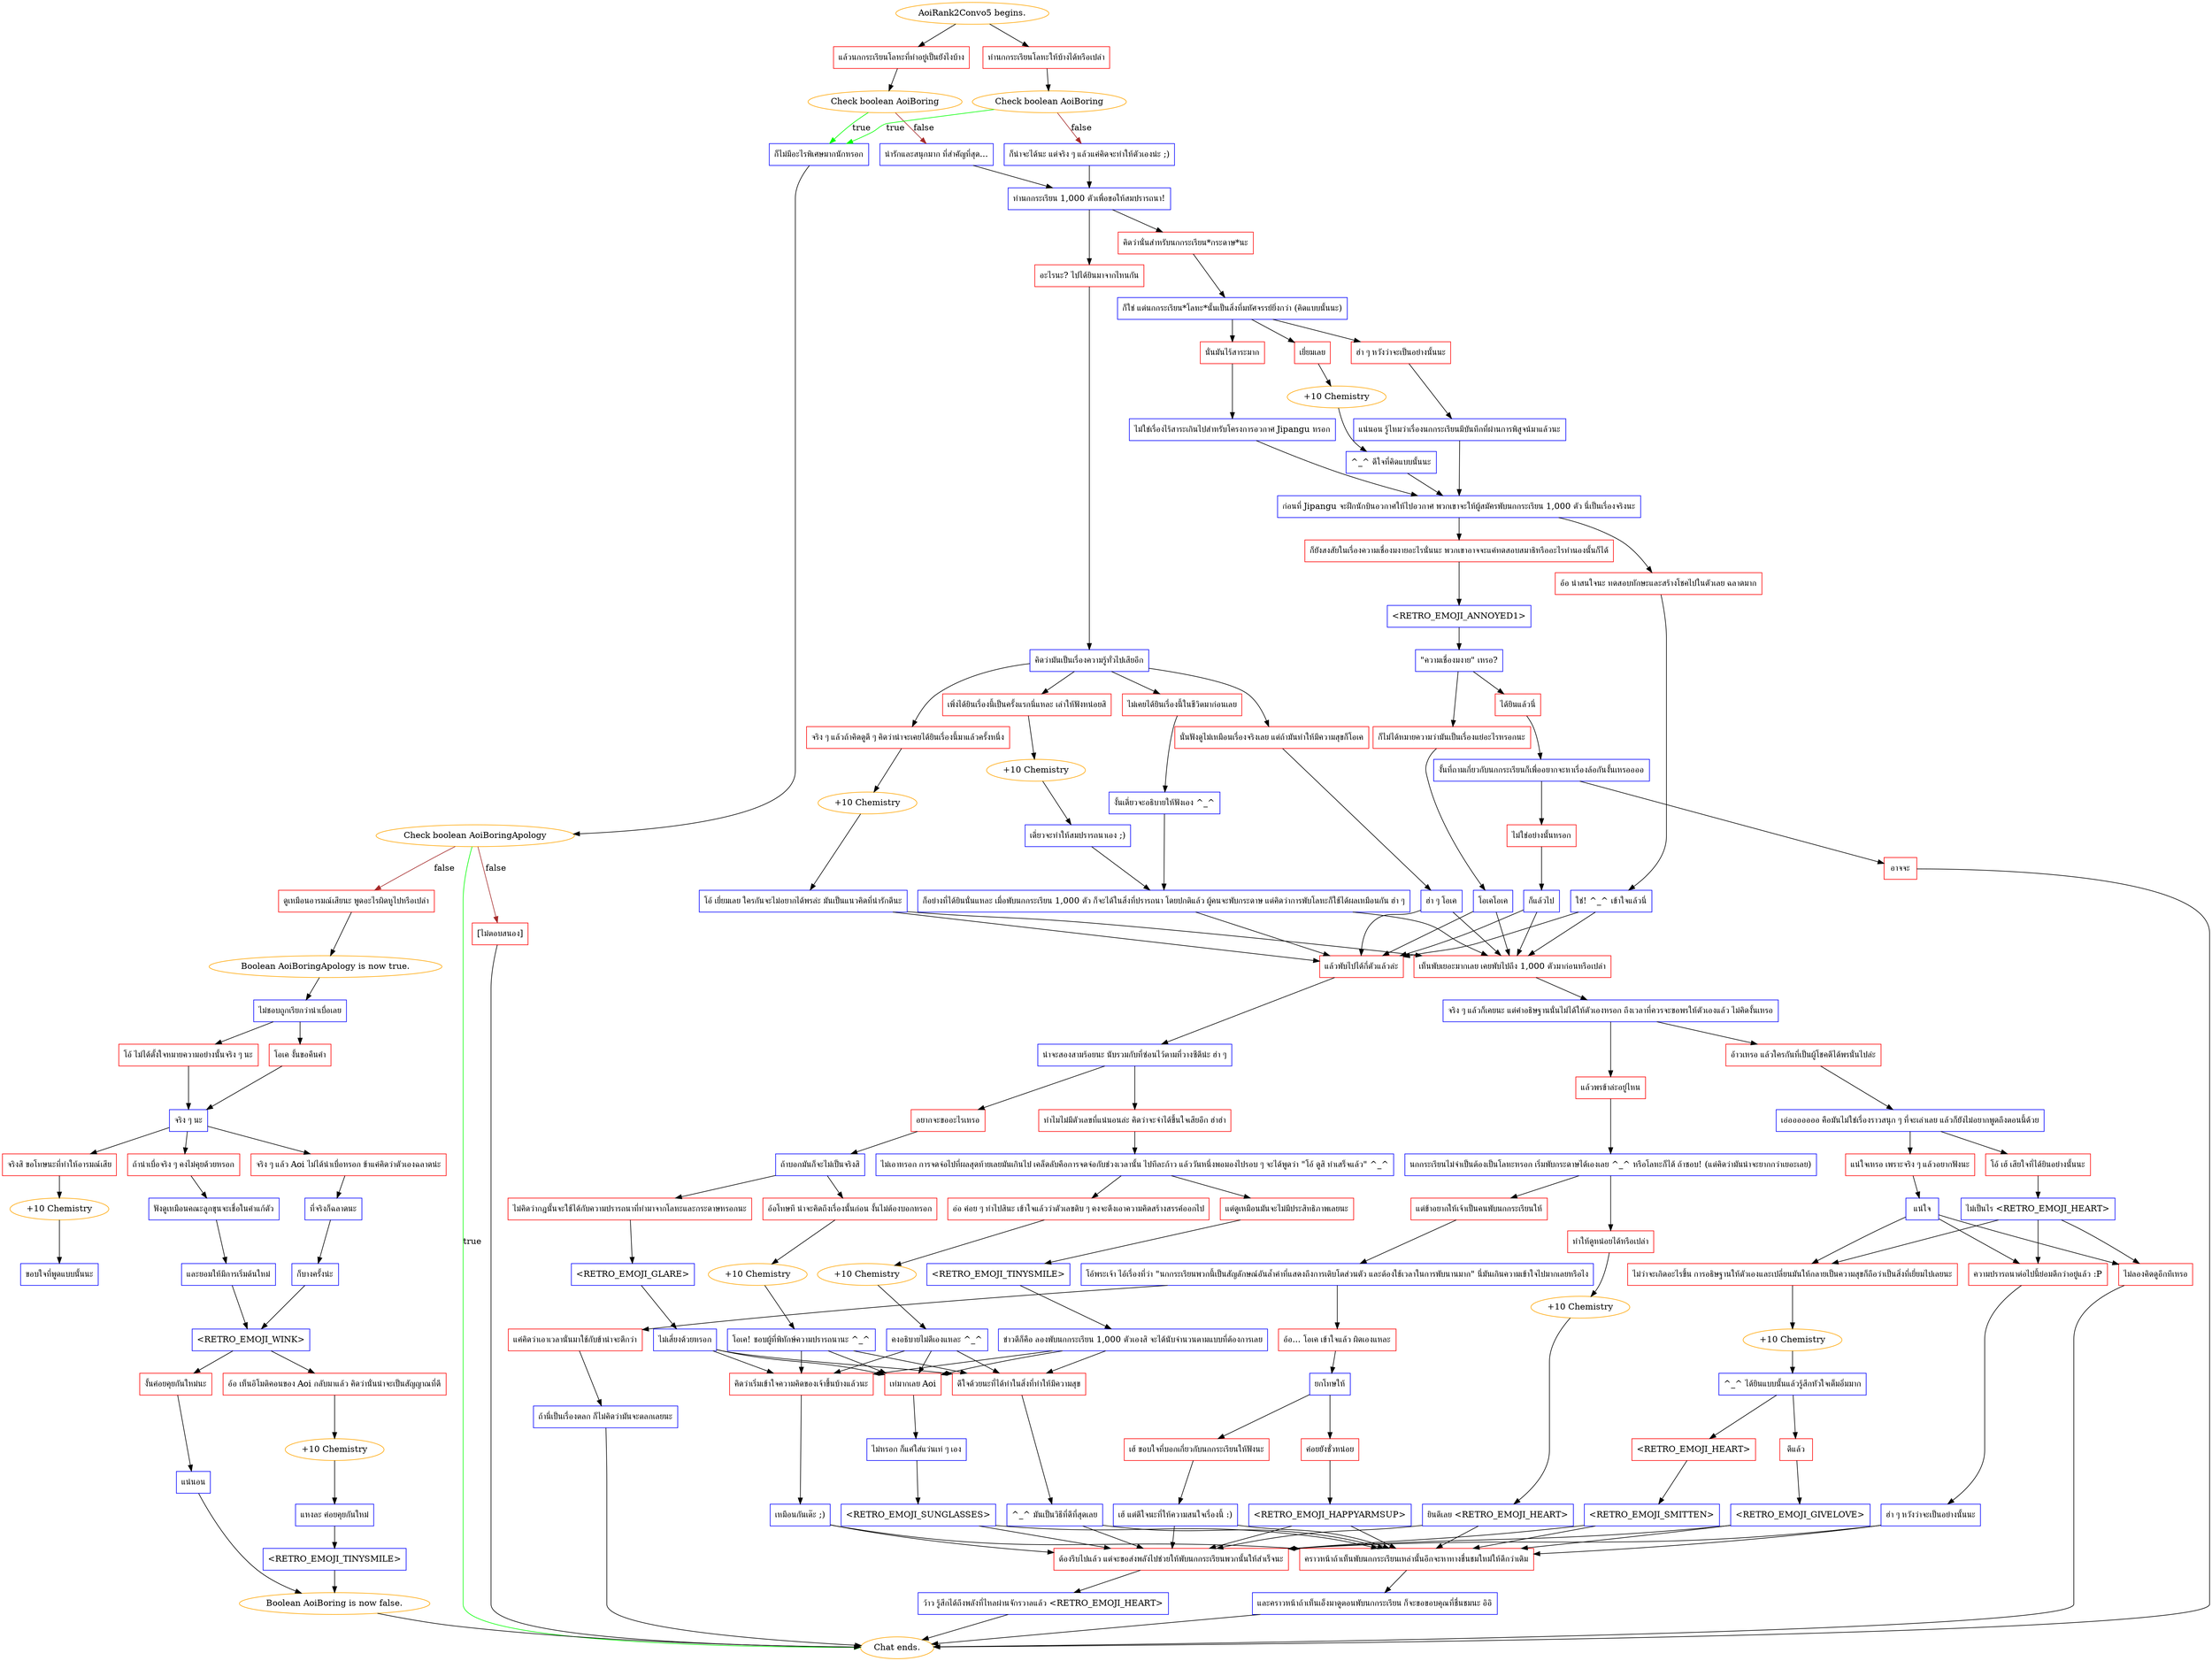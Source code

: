 digraph {
	"AoiRank2Convo5 begins." [color=orange];
		"AoiRank2Convo5 begins." -> j2983079786;
		"AoiRank2Convo5 begins." -> j1633486982;
	j2983079786 [label="แล้วนกกระเรียนโลหะที่ทำอยู่เป็นยังไงบ้าง",shape=box,color=red];
		j2983079786 -> j1443129487;
	j1633486982 [label="ทำนกกระเรียนโลหะให้บ้างได้หรือเปล่า",shape=box,color=red];
		j1633486982 -> j1194707698;
	j1443129487 [label="Check boolean AoiBoring",color=orange];
		j1443129487 -> j3048467335 [label=true,color=green];
		j1443129487 -> j1837503933 [label=false,color=brown];
	j1194707698 [label="Check boolean AoiBoring",color=orange];
		j1194707698 -> j3048467335 [label=true,color=green];
		j1194707698 -> j2045931069 [label=false,color=brown];
	j3048467335 [label="ก็ไม่มีอะไรพิเศษมากนักหรอก",shape=box,color=blue];
		j3048467335 -> j4116366548;
	j1837503933 [label="น่ารักและสนุกมาก ที่สำคัญที่สุด...",shape=box,color=blue];
		j1837503933 -> j2413638628;
	j2045931069 [label="ก็น่าจะได้นะ แต่จริง ๆ แล้วแค่คิดจะทำให้ตัวเองน่ะ ;)",shape=box,color=blue];
		j2045931069 -> j2413638628;
	j4116366548 [label="Check boolean AoiBoringApology",color=orange];
		j4116366548 -> "Chat ends." [label=true,color=green];
		j4116366548 -> j1552598017 [label=false,color=brown];
		j4116366548 -> j3641950350 [label=false,color=brown];
	j2413638628 [label="ทำนกกระเรียน 1,000 ตัวเพื่อขอให้สมปรารถนา!",shape=box,color=blue];
		j2413638628 -> j2155946052;
		j2413638628 -> j4196835005;
	"Chat ends." [color=orange];
	j1552598017 [label="ดูเหมือนอารมณ์เสียนะ พูดอะไรผิดหูไปหรือเปล่า",shape=box,color=red];
		j1552598017 -> j4115095476;
	j3641950350 [label="[ไม่ตอบสนอง]",shape=box,color=red];
		j3641950350 -> "Chat ends.";
	j2155946052 [label="คิดว่านั่นสำหรับนกกระเรียน*กระดาษ*นะ",shape=box,color=red];
		j2155946052 -> j2042550352;
	j4196835005 [label="อะไรนะ? ไปได้ยินมาจากไหนกัน",shape=box,color=red];
		j4196835005 -> j999376680;
	j4115095476 [label="Boolean AoiBoringApology is now true.",color=orange];
		j4115095476 -> j2859571527;
	j2042550352 [label="ก็ใช่ แต่นกกระเรียน*โลหะ*นั้นเป็นสิ่งที่มหัศจรรย์ยิ่งกว่า (คิดแบบนั้นนะ)",shape=box,color=blue];
		j2042550352 -> j2593338923;
		j2042550352 -> j3222407481;
		j2042550352 -> j3600460199;
	j999376680 [label="คิดว่ามันเป็นเรื่องความรู้ทั่วไปเสียอีก",shape=box,color=blue];
		j999376680 -> j1225509604;
		j999376680 -> j1042150;
		j999376680 -> j3363567708;
		j999376680 -> j1746955483;
	j2859571527 [label="ไม่ชอบถูกเรียกว่าน่าเบื่อเลย",shape=box,color=blue];
		j2859571527 -> j548933063;
		j2859571527 -> j3518074706;
	j2593338923 [label="ฮ่า ๆ หวังว่าจะเป็นอย่างนั้นนะ",shape=box,color=red];
		j2593338923 -> j1864162706;
	j3222407481 [label="เยี่ยมเลย",shape=box,color=red];
		j3222407481 -> j131018407;
	j3600460199 [label="นั่นมันไร้สาระมาก",shape=box,color=red];
		j3600460199 -> j3187636389;
	j1225509604 [label="ไม่เคยได้ยินเรื่องนี้ในชีวิตมาก่อนเลย",shape=box,color=red];
		j1225509604 -> j4087519693;
	j1042150 [label="เพิ่งได้ยินเรื่องนี้เป็นครั้งแรกนี่แหละ เล่าให้ฟังหน่อยสิ",shape=box,color=red];
		j1042150 -> j922419193;
	j3363567708 [label="จริง ๆ แล้วถ้าคิดดูดี ๆ คิดว่าน่าจะเคยได้ยินเรื่องนี้มาแล้วครั้งหนึ่ง",shape=box,color=red];
		j3363567708 -> j4055213028;
	j1746955483 [label="นั่นฟังดูไม่เหมือนเรื่องจริงเลย แต่ถ้ามันทำให้มีความสุขก็โอเค",shape=box,color=red];
		j1746955483 -> j2657485345;
	j548933063 [label="โอ้ ไม่ได้ตั้งใจหมายความอย่างนั้นจริง ๆ นะ",shape=box,color=red];
		j548933063 -> j3672702568;
	j3518074706 [label="โอเค งั้นขอคืนคำ",shape=box,color=red];
		j3518074706 -> j3672702568;
	j1864162706 [label="แน่นอน รู้ไหมว่าเรื่องนกกระเรียนมีบันทึกที่ผ่านการพิสูจน์มาแล้วนะ",shape=box,color=blue];
		j1864162706 -> j2884156953;
	j131018407 [label="+10 Chemistry",color=orange];
		j131018407 -> j2077331124;
	j3187636389 [label="ไม่ใช่เรื่องไร้สาระเกินไปสำหรับโครงการอวกาศ Jipangu หรอก",shape=box,color=blue];
		j3187636389 -> j2884156953;
	j4087519693 [label="งั้นเดี๋ยวจะอธิบายให้ฟังเอง ^_^",shape=box,color=blue];
		j4087519693 -> j2819628808;
	j922419193 [label="+10 Chemistry",color=orange];
		j922419193 -> j4158340146;
	j4055213028 [label="+10 Chemistry",color=orange];
		j4055213028 -> j3380610067;
	j2657485345 [label="ฮ่า ๆ โอเค",shape=box,color=blue];
		j2657485345 -> j2190226087;
		j2657485345 -> j4224087259;
	j3672702568 [label="จริง ๆ นะ",shape=box,color=blue];
		j3672702568 -> j2054065758;
		j3672702568 -> j3151060228;
		j3672702568 -> j661388345;
	j2884156953 [label="ก่อนที่ Jipangu จะฝึกนักบินอวกาศให้ไปอวกาศ พวกเขาจะให้ผู้สมัครพับนกกระเรียน 1,000 ตัว นี่เป็นเรื่องจริงนะ",shape=box,color=blue];
		j2884156953 -> j1925123840;
		j2884156953 -> j1970388256;
	j2077331124 [label="^_^ ดีใจที่คิดแบบนั้นนะ",shape=box,color=blue];
		j2077331124 -> j2884156953;
	j2819628808 [label="ก็อย่างที่ได้ยินนั่นแหละ เมื่อพับนกกระเรียน 1,000 ตัว ก็จะได้ในสิ่งที่ปรารถนา โดยปกติแล้ว ผู้คนจะพับกระดาษ แต่คิดว่าการพับโลหะก็ใช้ได้ผลเหมือนกัน ฮ่า ๆ",shape=box,color=blue];
		j2819628808 -> j2190226087;
		j2819628808 -> j4224087259;
	j4158340146 [label="เดี๋ยวจะทำให้สมปรารถนาเอง ;)",shape=box,color=blue];
		j4158340146 -> j2819628808;
	j3380610067 [label="โอ้ เยี่ยมเลย ใครกันจะไม่อยากได้พรล่ะ มันเป็นแนวคิดที่น่ารักดีนะ",shape=box,color=blue];
		j3380610067 -> j2190226087;
		j3380610067 -> j4224087259;
	j2190226087 [label="แล้วพับไปได้กี่ตัวแล้วล่ะ",shape=box,color=red];
		j2190226087 -> j1636085043;
	j4224087259 [label="เห็นพับเยอะมากเลย เคยพับไปถึง 1,000 ตัวมาก่อนหรือเปล่า",shape=box,color=red];
		j4224087259 -> j2266885877;
	j2054065758 [label="จริงสิ ขอโทษนะที่ทำให้อารมณ์เสีย",shape=box,color=red];
		j2054065758 -> j556622455;
	j3151060228 [label="จริง ๆ แล้ว Aoi ไม่ได้น่าเบื่อหรอก ข้าแค่คิดว่าตัวเองฉลาดน่ะ",shape=box,color=red];
		j3151060228 -> j1845537263;
	j661388345 [label="ถ้าน่าเบื่อจริง ๆ คงไม่คุยด้วยหรอก",shape=box,color=red];
		j661388345 -> j88432455;
	j1925123840 [label="ก็ยังสงสัยในเรื่องความเชื่องมงายอะไรนั่นนะ พวกเขาอาจจะแค่ทดสอบสมาธิหรืออะไรทำนองนั้นก็ได้",shape=box,color=red];
		j1925123840 -> j1689063793;
	j1970388256 [label="อ้อ น่าสนใจนะ ทดสอบทักษะและสร้างโชคไปในตัวเลย ฉลาดมาก",shape=box,color=red];
		j1970388256 -> j3757627890;
	j1636085043 [label="น่าจะสองสามร้อยนะ นับรวมกับที่ซ่อนไว้ตามที่วางซีดีน่ะ ฮ่า ๆ",shape=box,color=blue];
		j1636085043 -> j608295997;
		j1636085043 -> j1140280403;
	j2266885877 [label="จริง ๆ แล้วก็เคยนะ แต่คำอธิษฐานนั่นไม่ได้ให้ตัวเองหรอก ถึงเวลาที่ควรจะขอพรให้ตัวเองแล้ว ไม่คิดงั้นเหรอ",shape=box,color=blue];
		j2266885877 -> j1990247467;
		j2266885877 -> j4016597260;
	j556622455 [label="+10 Chemistry",color=orange];
		j556622455 -> j1761168286;
	j1845537263 [label="ที่จริงก็ฉลาดนะ",shape=box,color=blue];
		j1845537263 -> j2243475335;
	j88432455 [label="ฟังดูเหมือนคณะลูกขุนจะเชื่อในคำแก้ตัว",shape=box,color=blue];
		j88432455 -> j21877028;
	j1689063793 [label="<RETRO_EMOJI_ANNOYED1>",shape=box,color=blue];
		j1689063793 -> j198114023;
	j3757627890 [label="ใช่! ^_^ เข้าใจแล้วนี่",shape=box,color=blue];
		j3757627890 -> j2190226087;
		j3757627890 -> j4224087259;
	j608295997 [label="ทำไมไม่มีตัวเลขที่แน่นอนล่ะ คิดว่าจะจำได้ขึ้นใจเสียอีก ฮ่าฮ่า",shape=box,color=red];
		j608295997 -> j3181940716;
	j1140280403 [label="อยากจะขออะไรเหรอ",shape=box,color=red];
		j1140280403 -> j3454672461;
	j1990247467 [label="อ้าวเหรอ แล้วใครกันที่เป็นผู้โชคดีได้พรนั่นไปล่ะ",shape=box,color=red];
		j1990247467 -> j2592653154;
	j4016597260 [label="แล้วพรข้าล่ะอยู่ไหน",shape=box,color=red];
		j4016597260 -> j4200345073;
	j1761168286 [label="ขอบใจที่พูดแบบนั้นนะ",shape=box,color=blue];
	j2243475335 [label="ก็บางครั้งน่ะ",shape=box,color=blue];
		j2243475335 -> j1823067147;
	j21877028 [label="และยอมให้มีการเริ่มต้นใหม่",shape=box,color=blue];
		j21877028 -> j1823067147;
	j198114023 [label="\"ความเชื่องมงาย\" เหรอ?",shape=box,color=blue];
		j198114023 -> j2069418877;
		j198114023 -> j1920488606;
	j3181940716 [label="ไม่เอาหรอก การจดจ่อไปที่ผลสุดท้ายเลยมันเกินไป เคล็ดลับคือการจดจ่อกับช่วงเวลานั้น ไปทีละก้าว แล้ววันหนึ่งพอมองไปรอบ ๆ จะได้พูดว่า \"โอ้ ดูสิ ทำเสร็จแล้ว\" ^_^",shape=box,color=blue];
		j3181940716 -> j1982334775;
		j3181940716 -> j2799797958;
	j3454672461 [label="ถ้าบอกมันก็จะไม่เป็นจริงสิ",shape=box,color=blue];
		j3454672461 -> j4022728929;
		j3454672461 -> j3505965310;
	j2592653154 [label="เอ่อออออออ คือมันไม่ใช่เรื่องราวสนุก ๆ ที่จะเล่าเลย แล้วก็ยังไม่อยากพูดถึงตอนนี้ด้วย",shape=box,color=blue];
		j2592653154 -> j895636282;
		j2592653154 -> j4254892389;
	j4200345073 [label="นกกระเรียนไม่จำเป็นต้องเป็นโลหะหรอก เริ่มพับกระดาษได้เองเลย ^_^ หรือโลหะก็ได้ ถ้าชอบ! (แต่คิดว่ามันน่าจะยากกว่าเยอะเลย)",shape=box,color=blue];
		j4200345073 -> j2128109056;
		j4200345073 -> j2160014613;
	j1823067147 [label="<RETRO_EMOJI_WINK>",shape=box,color=blue];
		j1823067147 -> j1491377726;
		j1823067147 -> j4179088557;
	j2069418877 [label="ได้ยินแล้วนี่",shape=box,color=red];
		j2069418877 -> j114834814;
	j1920488606 [label="ก็ไม่ได้หมายความว่ามันเป็นเรื่องแย่อะไรหรอกนะ",shape=box,color=red];
		j1920488606 -> j125018331;
	j1982334775 [label="อ๋อ ค่อย ๆ ทำไปสินะ เข้าใจแล้วว่าตัวเลขดิบ ๆ คงจะดึงเอาความคิดสร้างสรรค์ออกไป",shape=box,color=red];
		j1982334775 -> j1162888277;
	j2799797958 [label="แต่ดูเหมือนมันจะไม่มีประสิทธิภาพเลยนะ",shape=box,color=red];
		j2799797958 -> j812110112;
	j4022728929 [label="อ้อโทษที น่าจะคิดถึงเรื่องนั้นก่อน งั้นไม่ต้องบอกหรอก",shape=box,color=red];
		j4022728929 -> j2657610200;
	j3505965310 [label="ไม่คิดว่ากฎนั้นจะใช้ได้กับความปรารถนาที่ทำมาจากโลหะและกระดาษหรอกนะ",shape=box,color=red];
		j3505965310 -> j2795559105;
	j895636282 [label="โอ้ เฮ้ เสียใจที่ได้ยินอย่างนั้นนะ",shape=box,color=red];
		j895636282 -> j1361435528;
	j4254892389 [label="แน่ใจเหรอ เพราะจริง ๆ แล้วอยากฟังนะ",shape=box,color=red];
		j4254892389 -> j450389667;
	j2128109056 [label="ทำให้ดูหน่อยได้หรือเปล่า",shape=box,color=red];
		j2128109056 -> j2731047823;
	j2160014613 [label="แต่ข้าอยากให้เจ้าเป็นคนพับนกกระเรียนให้",shape=box,color=red];
		j2160014613 -> j4132496751;
	j1491377726 [label="งั้นค่อยคุยกันใหม่นะ",shape=box,color=red];
		j1491377726 -> j4054790527;
	j4179088557 [label="อ้อ เห็นอิโมติคอนของ Aoi กลับมาแล้ว คิดว่านั่นน่าจะเป็นสัญญาณที่ดี",shape=box,color=red];
		j4179088557 -> j3570590051;
	j114834814 [label="งั้นที่ถามเกี่ยวกับนกกระเรียนก็เพื่ออยากจะหาเรื่องล้อกันงั้นเหรออออ",shape=box,color=blue];
		j114834814 -> j929766120;
		j114834814 -> j3943392095;
	j125018331 [label="โอเคโอเค",shape=box,color=blue];
		j125018331 -> j2190226087;
		j125018331 -> j4224087259;
	j1162888277 [label="+10 Chemistry",color=orange];
		j1162888277 -> j3497266755;
	j812110112 [label="<RETRO_EMOJI_TINYSMILE>",shape=box,color=blue];
		j812110112 -> j3864543791;
	j2657610200 [label="+10 Chemistry",color=orange];
		j2657610200 -> j511623551;
	j2795559105 [label="<RETRO_EMOJI_GLARE>",shape=box,color=blue];
		j2795559105 -> j2555247057;
	j1361435528 [label="ไม่เป็นไร <RETRO_EMOJI_HEART>",shape=box,color=blue];
		j1361435528 -> j3975284959;
		j1361435528 -> j3499152693;
		j1361435528 -> j4182774802;
	j450389667 [label="แน่ใจ",shape=box,color=blue];
		j450389667 -> j3975284959;
		j450389667 -> j3499152693;
		j450389667 -> j4182774802;
	j2731047823 [label="+10 Chemistry",color=orange];
		j2731047823 -> j359436393;
	j4132496751 [label="โอ้พระเจ้า ไอ้เรื่องที่ว่า \"นกกระเรียนพวกนี้เป็นสัญลักษณ์อันล้ำค่าที่แสดงถึงการเติบโตส่วนตัว และต้องใช้เวลาในการพับนานมาก\" นี่มันเกินความเข้าใจไปมากเลยหรือไง",shape=box,color=blue];
		j4132496751 -> j932590262;
		j4132496751 -> j1065640872;
	j4054790527 [label="แน่นอน",shape=box,color=blue];
		j4054790527 -> j1984221796;
	j3570590051 [label="+10 Chemistry",color=orange];
		j3570590051 -> j4158148064;
	j929766120 [label="อาจจะ",shape=box,color=red];
		j929766120 -> "Chat ends.";
	j3943392095 [label="ไม่ใช่อย่างนั้นหรอก",shape=box,color=red];
		j3943392095 -> j1043779849;
	j3497266755 [label="คงอธิบายไม่ดีเองแหละ ^_^",shape=box,color=blue];
		j3497266755 -> j403531315;
		j3497266755 -> j1590611258;
		j3497266755 -> j3602980921;
	j3864543791 [label="ข่าวดีก็คือ ลองพับนกกระเรียน 1,000 ตัวเองสิ จะได้นับจำนวนตามแบบที่ต้องการเลย",shape=box,color=blue];
		j3864543791 -> j403531315;
		j3864543791 -> j1590611258;
		j3864543791 -> j3602980921;
	j511623551 [label="โอเค! ชอบผู้ที่พิทักษ์ความปรารถนานะ ^_^",shape=box,color=blue];
		j511623551 -> j403531315;
		j511623551 -> j1590611258;
		j511623551 -> j3602980921;
	j2555247057 [label="ไม่เสี่ยงด้วยหรอก",shape=box,color=blue];
		j2555247057 -> j403531315;
		j2555247057 -> j1590611258;
		j2555247057 -> j3602980921;
	j3975284959 [label="ความปรารถนาต่อไปนี้ย่อมดีกว่าอยู่แล้ว :P",shape=box,color=red];
		j3975284959 -> j3074007514;
	j3499152693 [label="ไม่ว่าจะเกิดอะไรขึ้น การอธิษฐานให้ตัวเองและเปลี่ยนมันให้กลายเป็นความสุขก็ถือว่าเป็นสิ่งที่เยี่ยมไปเลยนะ",shape=box,color=red];
		j3499152693 -> j304312033;
	j4182774802 [label="ไม่ลองคิดดูอีกทีเหรอ",shape=box,color=red];
		j4182774802 -> "Chat ends.";
	j359436393 [label="ยินดีเลย <RETRO_EMOJI_HEART>",shape=box,color=blue];
		j359436393 -> j9533618;
		j359436393 -> j499368098;
	j932590262 [label="แค่คิดว่าเอาเวลานั่นมาใช้กับข้าน่าจะดีกว่า",shape=box,color=red];
		j932590262 -> j148487216;
	j1065640872 [label="อ้อ... โอเค เข้าใจแล้ว ผิดเองแหละ",shape=box,color=red];
		j1065640872 -> j1965103029;
	j1984221796 [label="Boolean AoiBoring is now false.",color=orange];
		j1984221796 -> "Chat ends.";
	j4158148064 [label="แหงละ ค่อยคุยกันใหม่",shape=box,color=blue];
		j4158148064 -> j3248434141;
	j1043779849 [label="ก็แล้วไป",shape=box,color=blue];
		j1043779849 -> j2190226087;
		j1043779849 -> j4224087259;
	j403531315 [label="คิดว่าเริ่มเข้าใจความคิดของเจ้าขึ้นบ้างแล้วนะ",shape=box,color=red];
		j403531315 -> j1020903137;
	j1590611258 [label="เท่มากเลย Aoi",shape=box,color=red];
		j1590611258 -> j644172004;
	j3602980921 [label="ดีใจด้วยนะที่ได้ทำในสิ่งที่ทำให้มีความสุข",shape=box,color=red];
		j3602980921 -> j161487945;
	j3074007514 [label="ฮ่า ๆ หวังว่าจะเป็นอย่างนั้นนะ",shape=box,color=blue];
		j3074007514 -> j9533618;
		j3074007514 -> j499368098;
	j304312033 [label="+10 Chemistry",color=orange];
		j304312033 -> j3995771164;
	j9533618 [label="คราวหน้าถ้าเห็นพับนกกระเรียนเหล่านั้นอีกจะหาทางชื่นชมใหม่ให้ดีกว่าเดิม",shape=box,color=red];
		j9533618 -> j1816836121;
	j499368098 [label="ต้องรีบไปแล้ว แต่จะขอส่งพลังไปช่วยให้พับนกกระเรียนพวกนั้นให้สำเร็จนะ",shape=box,color=red];
		j499368098 -> j3773323975;
	j148487216 [label="ถ้านี่เป็นเรื่องตลก ก็ไม่คิดว่ามันจะตลกเลยนะ",shape=box,color=blue];
		j148487216 -> "Chat ends.";
	j1965103029 [label="ยกโทษให้",shape=box,color=blue];
		j1965103029 -> j2006295314;
		j1965103029 -> j77469365;
	j3248434141 [label="<RETRO_EMOJI_TINYSMILE>",shape=box,color=blue];
		j3248434141 -> j1984221796;
	j1020903137 [label="เหมือนกันเด๊ะ ;)",shape=box,color=blue];
		j1020903137 -> j9533618;
		j1020903137 -> j499368098;
	j644172004 [label="ไม่หรอก ก็แค่ใส่แว่นเท่ ๆ เอง",shape=box,color=blue];
		j644172004 -> j2455681144;
	j161487945 [label="^_^ มันเป็นวิธีที่ดีที่สุดเลย",shape=box,color=blue];
		j161487945 -> j9533618;
		j161487945 -> j499368098;
	j3995771164 [label="^_^ ได้ยินแบบนั้นแล้วรู้สึกหัวใจเต็มอิ่มมาก",shape=box,color=blue];
		j3995771164 -> j1648743733;
		j3995771164 -> j2656202917;
	j1816836121 [label="และคราวหน้าถ้าเห็นเอ็งมาดูตอนพับนกกระเรียน ก็จะขอขอบคุณที่ชื่นชมนะ อิอิ",shape=box,color=blue];
		j1816836121 -> "Chat ends.";
	j3773323975 [label="ว้าว รู้สึกได้ถึงพลังที่ไหลผ่านจักรวาลแล้ว <RETRO_EMOJI_HEART>",shape=box,color=blue];
		j3773323975 -> "Chat ends.";
	j2006295314 [label="เฮ้ ขอบใจที่บอกเกี่ยวกับนกกระเรียนให้ฟังนะ",shape=box,color=red];
		j2006295314 -> j1893191335;
	j77469365 [label="ค่อยยังชั่วหน่อย",shape=box,color=red];
		j77469365 -> j2446588326;
	j2455681144 [label="<RETRO_EMOJI_SUNGLASSES>",shape=box,color=blue];
		j2455681144 -> j9533618;
		j2455681144 -> j499368098;
	j1648743733 [label="ดีแล้ว",shape=box,color=red];
		j1648743733 -> j547745806;
	j2656202917 [label="<RETRO_EMOJI_HEART>",shape=box,color=red];
		j2656202917 -> j4241135296;
	j1893191335 [label="เฮ้ แต่ดีใจนะที่ให้ความสนใจเรื่องนี้ :)",shape=box,color=blue];
		j1893191335 -> j9533618;
		j1893191335 -> j499368098;
	j2446588326 [label="<RETRO_EMOJI_HAPPYARMSUP>",shape=box,color=blue];
		j2446588326 -> j9533618;
		j2446588326 -> j499368098;
	j547745806 [label="<RETRO_EMOJI_GIVELOVE>",shape=box,color=blue];
		j547745806 -> j9533618;
		j547745806 -> j499368098;
	j4241135296 [label="<RETRO_EMOJI_SMITTEN>",shape=box,color=blue];
		j4241135296 -> j9533618;
		j4241135296 -> j499368098;
}